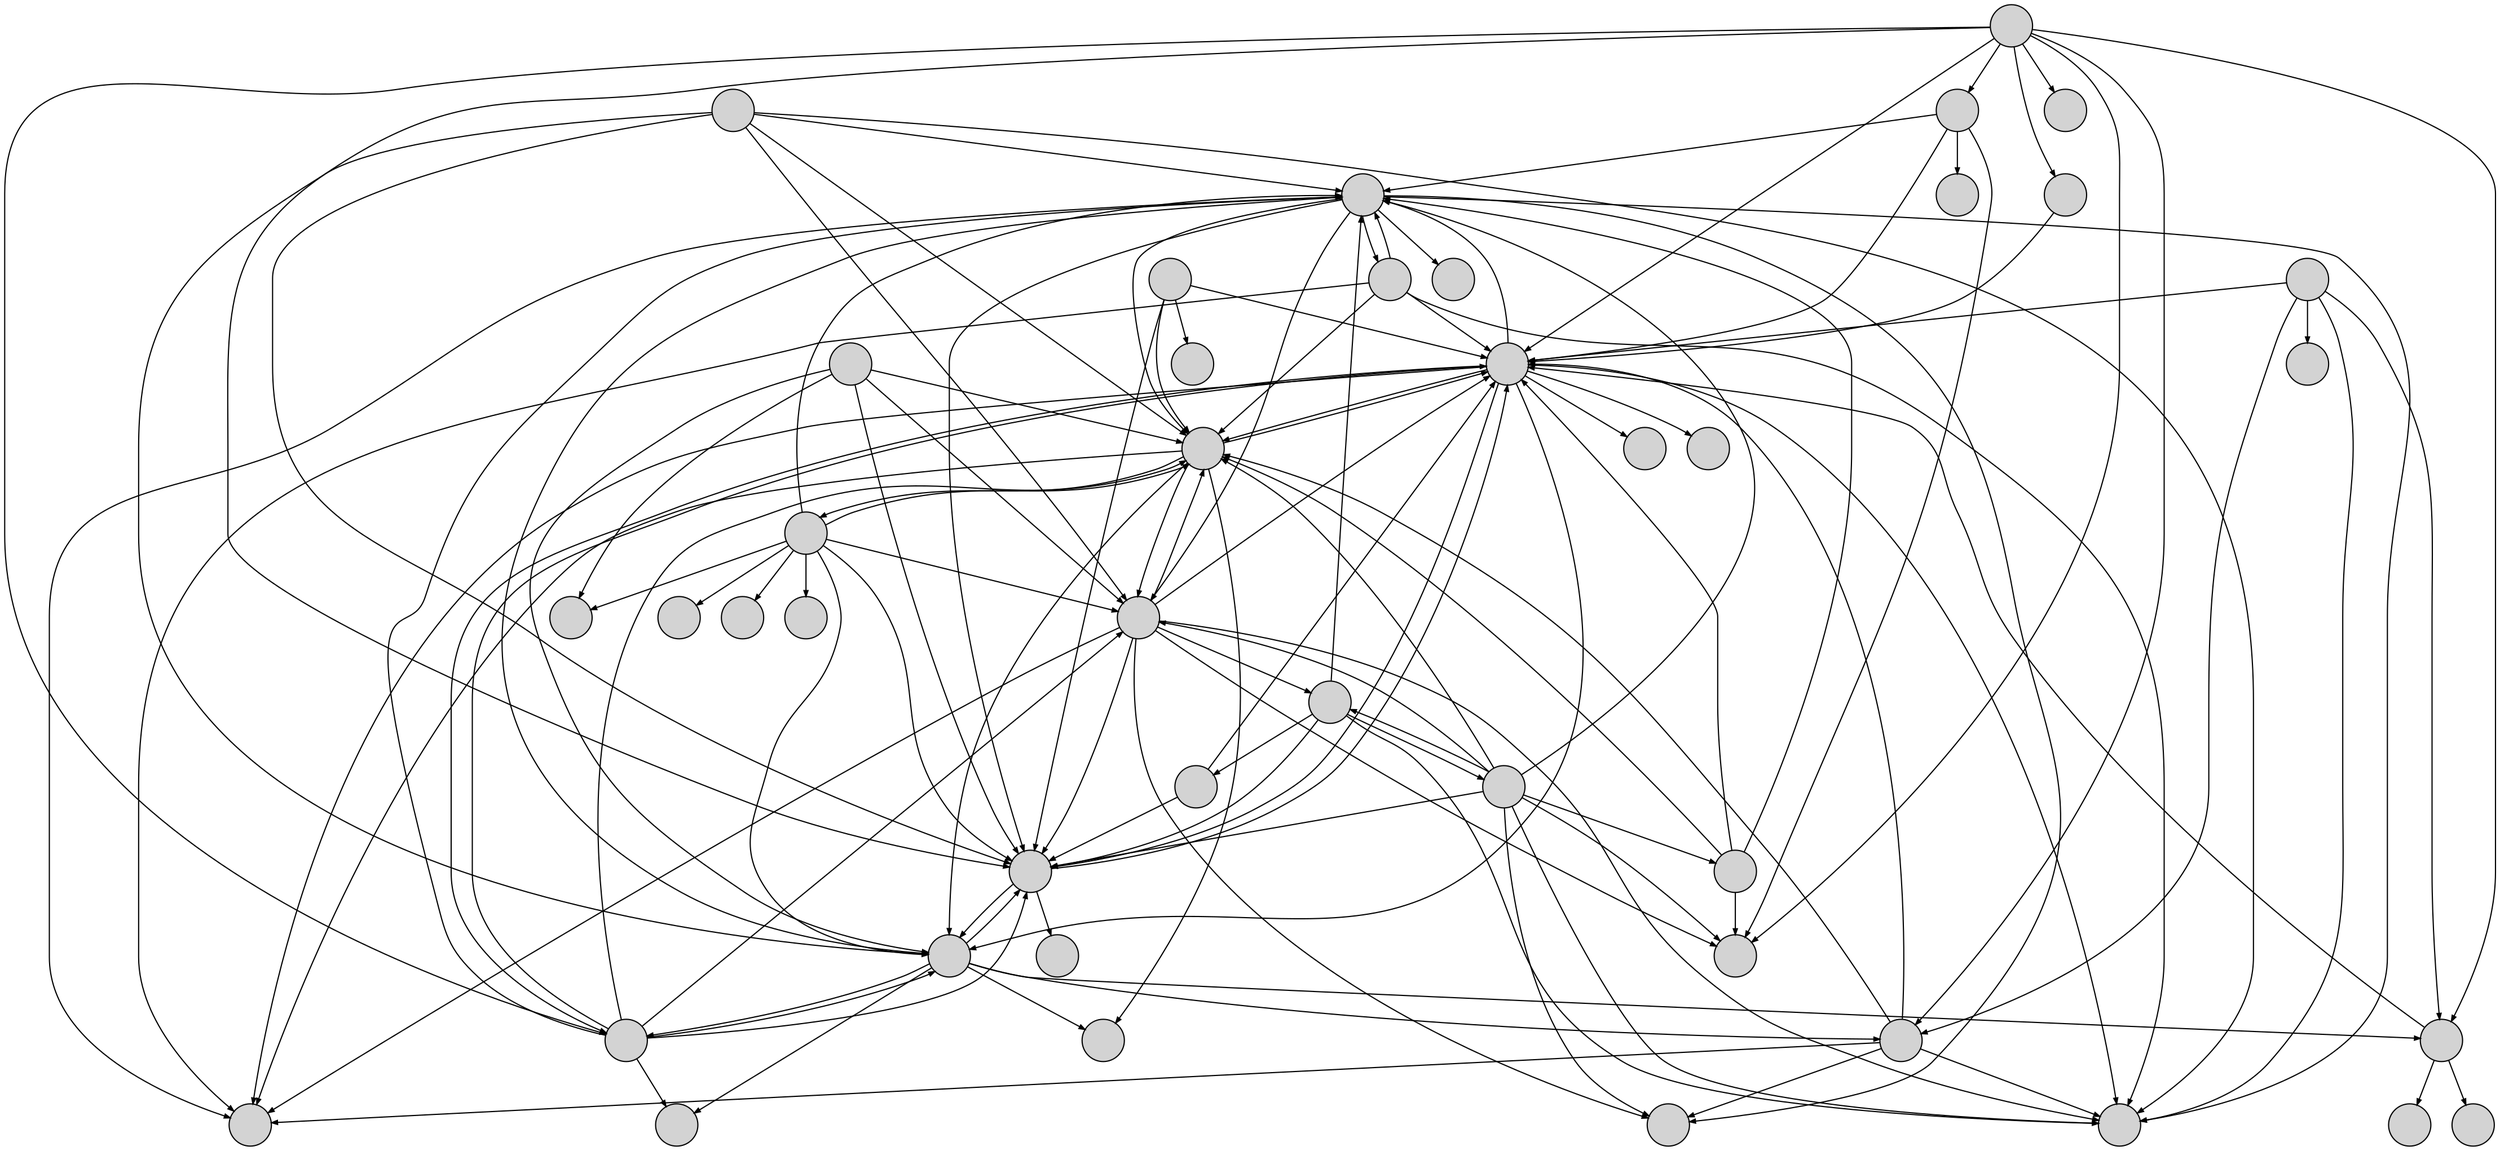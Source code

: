 

digraph anyrelation {
    overlap = false;

    // Node Properties
    node [label="" shape=circle style=filled fillcolor=lightgrey]
    edge[arrowsize=.5]
    
"Andison" -> "Ginalias"
"Andison" -> "Rotvold"
"Andison" -> "Taylor"
"Andison" -> "Baird"
"Andison" -> "Russell"
"Andison" -> "McGregor, G"
"Andison" -> "Coleshill"
"Andison" -> "Marshall"
"Arsenault" -> "Andison"
"Arsenault" -> "LaCroix"
"Arsenault" -> "Baird"
"Arsenault" -> "McGregor, G"
"Arsenault" -> "Coleshill"
"Arsenault" -> "Marshall"
"Babakaiff" -> "Watt"
"Babakaiff" -> "Taylor"
"Babakaiff" -> "Baird"
"Babakaiff" -> "Russell"
"Babakaiff" -> "McGregor, G"
"Bird" -> "Batti"
"Bird" -> "Todesco"
"Bird" -> "Unger"
"Bird" -> "White"
"Bird" -> "Pryce"
"Bird" -> "Watt"
"Bird" -> "Coleshill"
"Bird" -> "Babakaiff"
"Bird" -> "Knox"
"Coleshill" -> "Riparian Working Group"
"Coleshill" -> "LaCroix"
"Coleshill" -> "Watt"
"Dagg" -> "Watt"
"Dagg" -> "Coleshill"
"Dunsdon" -> "Withler"
"Dunsdon" -> "White"
"Dunsdon" -> "Andison"
"Dunsdon" -> "Noll"
"Dunsdon" -> "Taylor"
"Dunsdon" -> "Baird"
"Dunsdon" -> "McGregor, G"
"Dunsdon" -> "Coleshill"
"Dunsdon" -> "Marshall"
"Guido" -> "Norin"
"Guido" -> "McGregor, G"
"Guido" -> "LaCroix"
"Guido" -> "Coleshill"
"Guido" -> "Marshall"
"Knox" -> "Wein"
"Knox" -> "Allard"
"Knox" -> "Watt"
"LaCroix" -> "Stewart"
"LaCroix" -> "Local Fish & Wildlife Guy"
"LaCroix" -> "Todesco"
"LaCroix" -> "Babakaiff"
"LaCroix" -> "Knox"
"LaCroix" -> "Andison"
"LaCroix" -> "Coleshill"
"Marshall" -> "White"
"Marshall" -> "Watt"
"Marshall" -> "Noll"
"Marshall" -> "Taylor"
"Marshall" -> "Baird"
"Marshall" -> "Russell"
"Marshall" -> "McGregor, G"
"Marshall" -> "Coleshill"
"McGregor, G" -> "O’Malley"
"McGregor, G" -> "Local Fish & Wildlife Guy"
"McGregor, G" -> "LaCroix"
"McGregor, G" -> "Watt"
"McGregor, G" -> "Russell"
"McGregor, G" -> "Marshall"
"Noll" -> "Dunsdon"
"Noll" -> "Dagg"
"Noll" -> "Andison"
"Noll" -> "Baird"
"Noll" -> "Coleshill"
"O’Malley" -> "Harrison"
"O’Malley" -> "Durand"
"O’Malley" -> "McGregor, H"
"O’Malley" -> "Andison"
"O’Malley" -> "McGregor, G"
"O’Malley" -> "LaCroix"
"O’Malley" -> "Coleshill"
"O’Malley" -> "Marshall"
"O’Malley" -> "Norin"
"Pryce" -> "Van der Gulik"
"Pryce" -> "White"
"Pryce" -> "Watt"
"Pryce" -> "Andison"
"Rotvold" -> "Watt"
"Rotvold" -> "Andison"
"Rotvold" -> "Baird"
"Rotvold" -> "Russell"
"Rotvold" -> "McGregor, G"
"Schierbeck" -> "Slater"
"Schierbeck" -> "Watt"
"Schierbeck" -> "Baird"
"Schierbeck" -> "Babakaiff"
"Schierbeck" -> "Knox"
"Todesco" -> "Stewart"
"Todesco" -> "Watt"
"Todesco" -> "Andison"
"Todesco" -> "McGregor, G"
"Todesco" -> "LaCroix"
"Todesco" -> "Coleshill"
"Todesco" -> "Marshall"
"Unger" -> "Watt"
"Watt" -> "Wyre"
"Watt" -> "Dow"
"Watt" -> "Todesco"
"Watt" -> "Andison"
"Watt" -> "LaCroix"
"Watt" -> "Baird"
"Watt" -> "Russell"
"Watt" -> "McGregor, G"
"Watt" -> "Coleshill"
"Wilson" -> "Winton"
"Wilson" -> "Watt"
"Wilson" -> "McGregor, G"
"Wilson" -> "Coleshill"
"Withler" -> "White"
"Withler" -> "Watt"
"Withler" -> "Andison"
"Withler" -> "McGregor, G"

}